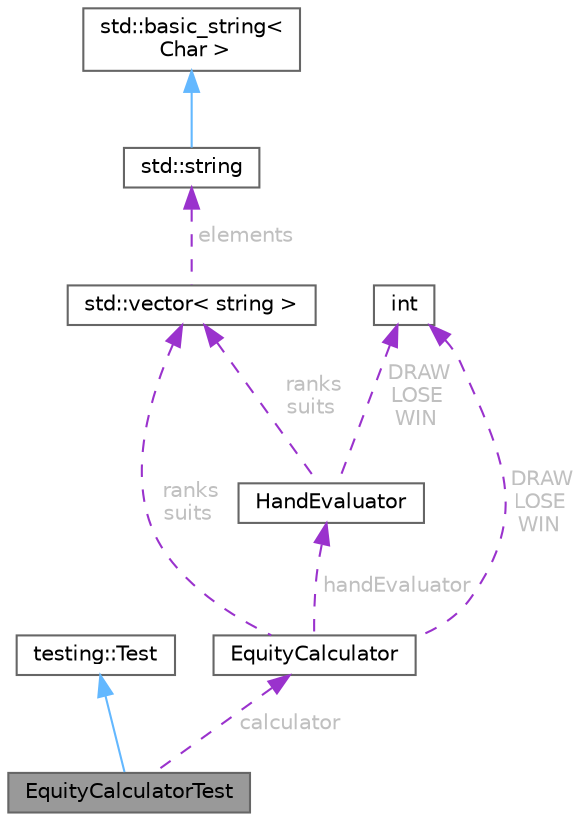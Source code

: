 digraph "EquityCalculatorTest"
{
 // INTERACTIVE_SVG=YES
 // LATEX_PDF_SIZE
  bgcolor="transparent";
  edge [fontname=Helvetica,fontsize=10,labelfontname=Helvetica,labelfontsize=10];
  node [fontname=Helvetica,fontsize=10,shape=box,height=0.2,width=0.4];
  Node1 [id="Node000001",label="EquityCalculatorTest",height=0.2,width=0.4,color="gray40", fillcolor="grey60", style="filled", fontcolor="black",tooltip=" "];
  Node2 -> Node1 [id="edge1_Node000001_Node000002",dir="back",color="steelblue1",style="solid",tooltip=" "];
  Node2 [id="Node000002",label="testing::Test",height=0.2,width=0.4,color="gray40", fillcolor="white", style="filled",tooltip=" "];
  Node3 -> Node1 [id="edge2_Node000001_Node000003",dir="back",color="darkorchid3",style="dashed",tooltip=" ",label=" calculator",fontcolor="grey" ];
  Node3 [id="Node000003",label="EquityCalculator",height=0.2,width=0.4,color="gray40", fillcolor="white", style="filled",URL="$class_equity_calculator.html",tooltip="Calculates the equity (winning probability) of a poker hand against multiple opponents."];
  Node4 -> Node3 [id="edge3_Node000003_Node000004",dir="back",color="darkorchid3",style="dashed",tooltip=" ",label=" handEvaluator",fontcolor="grey" ];
  Node4 [id="Node000004",label="HandEvaluator",height=0.2,width=0.4,color="gray40", fillcolor="white", style="filled",URL="$class_hand_evaluator.html",tooltip="Evaluates poker hands and determines winners, draws, or losses."];
  Node5 -> Node4 [id="edge4_Node000004_Node000005",dir="back",color="darkorchid3",style="dashed",tooltip=" ",label=" ranks\nsuits",fontcolor="grey" ];
  Node5 [id="Node000005",label="std::vector\< string \>",height=0.2,width=0.4,color="gray40", fillcolor="white", style="filled",tooltip=" "];
  Node6 -> Node5 [id="edge5_Node000005_Node000006",dir="back",color="darkorchid3",style="dashed",tooltip=" ",label=" elements",fontcolor="grey" ];
  Node6 [id="Node000006",label="std::string",height=0.2,width=0.4,color="gray40", fillcolor="white", style="filled",tooltip=" "];
  Node7 -> Node6 [id="edge6_Node000006_Node000007",dir="back",color="steelblue1",style="solid",tooltip=" "];
  Node7 [id="Node000007",label="std::basic_string\<\l Char \>",height=0.2,width=0.4,color="gray40", fillcolor="white", style="filled",tooltip=" "];
  Node8 -> Node4 [id="edge7_Node000004_Node000008",dir="back",color="darkorchid3",style="dashed",tooltip=" ",label=" DRAW\nLOSE\nWIN",fontcolor="grey" ];
  Node8 [id="Node000008",label="int",height=0.2,width=0.4,color="gray40", fillcolor="white", style="filled",tooltip=" "];
  Node5 -> Node3 [id="edge8_Node000003_Node000005",dir="back",color="darkorchid3",style="dashed",tooltip=" ",label=" ranks\nsuits",fontcolor="grey" ];
  Node8 -> Node3 [id="edge9_Node000003_Node000008",dir="back",color="darkorchid3",style="dashed",tooltip=" ",label=" DRAW\nLOSE\nWIN",fontcolor="grey" ];
}
